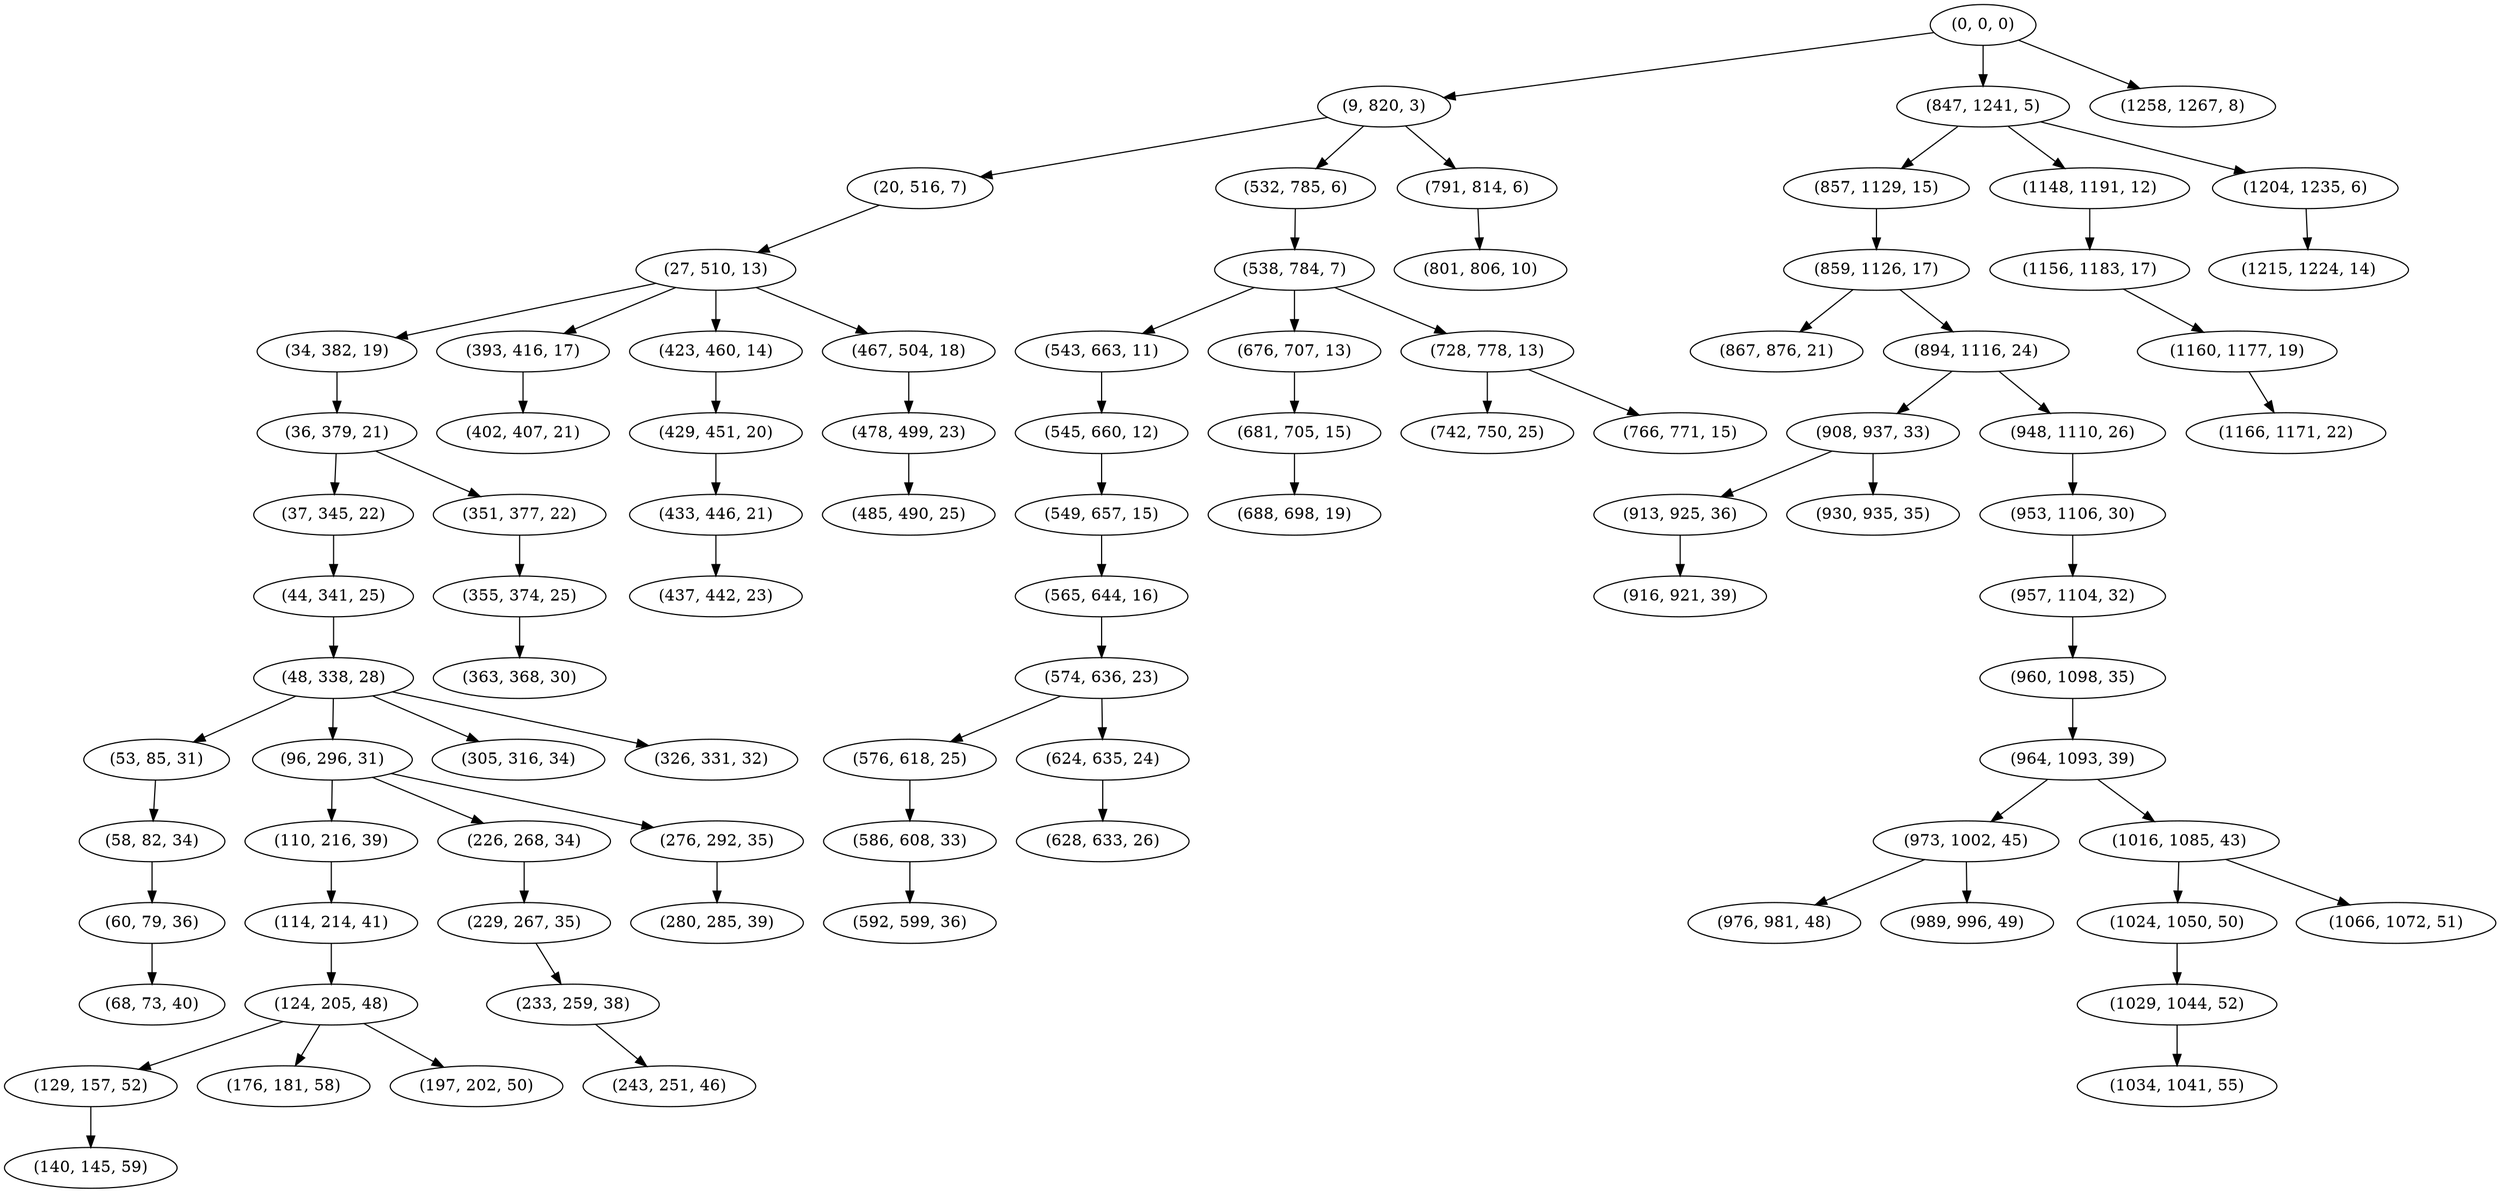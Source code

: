 digraph tree {
    "(0, 0, 0)";
    "(9, 820, 3)";
    "(20, 516, 7)";
    "(27, 510, 13)";
    "(34, 382, 19)";
    "(36, 379, 21)";
    "(37, 345, 22)";
    "(44, 341, 25)";
    "(48, 338, 28)";
    "(53, 85, 31)";
    "(58, 82, 34)";
    "(60, 79, 36)";
    "(68, 73, 40)";
    "(96, 296, 31)";
    "(110, 216, 39)";
    "(114, 214, 41)";
    "(124, 205, 48)";
    "(129, 157, 52)";
    "(140, 145, 59)";
    "(176, 181, 58)";
    "(197, 202, 50)";
    "(226, 268, 34)";
    "(229, 267, 35)";
    "(233, 259, 38)";
    "(243, 251, 46)";
    "(276, 292, 35)";
    "(280, 285, 39)";
    "(305, 316, 34)";
    "(326, 331, 32)";
    "(351, 377, 22)";
    "(355, 374, 25)";
    "(363, 368, 30)";
    "(393, 416, 17)";
    "(402, 407, 21)";
    "(423, 460, 14)";
    "(429, 451, 20)";
    "(433, 446, 21)";
    "(437, 442, 23)";
    "(467, 504, 18)";
    "(478, 499, 23)";
    "(485, 490, 25)";
    "(532, 785, 6)";
    "(538, 784, 7)";
    "(543, 663, 11)";
    "(545, 660, 12)";
    "(549, 657, 15)";
    "(565, 644, 16)";
    "(574, 636, 23)";
    "(576, 618, 25)";
    "(586, 608, 33)";
    "(592, 599, 36)";
    "(624, 635, 24)";
    "(628, 633, 26)";
    "(676, 707, 13)";
    "(681, 705, 15)";
    "(688, 698, 19)";
    "(728, 778, 13)";
    "(742, 750, 25)";
    "(766, 771, 15)";
    "(791, 814, 6)";
    "(801, 806, 10)";
    "(847, 1241, 5)";
    "(857, 1129, 15)";
    "(859, 1126, 17)";
    "(867, 876, 21)";
    "(894, 1116, 24)";
    "(908, 937, 33)";
    "(913, 925, 36)";
    "(916, 921, 39)";
    "(930, 935, 35)";
    "(948, 1110, 26)";
    "(953, 1106, 30)";
    "(957, 1104, 32)";
    "(960, 1098, 35)";
    "(964, 1093, 39)";
    "(973, 1002, 45)";
    "(976, 981, 48)";
    "(989, 996, 49)";
    "(1016, 1085, 43)";
    "(1024, 1050, 50)";
    "(1029, 1044, 52)";
    "(1034, 1041, 55)";
    "(1066, 1072, 51)";
    "(1148, 1191, 12)";
    "(1156, 1183, 17)";
    "(1160, 1177, 19)";
    "(1166, 1171, 22)";
    "(1204, 1235, 6)";
    "(1215, 1224, 14)";
    "(1258, 1267, 8)";
    "(0, 0, 0)" -> "(9, 820, 3)";
    "(0, 0, 0)" -> "(847, 1241, 5)";
    "(0, 0, 0)" -> "(1258, 1267, 8)";
    "(9, 820, 3)" -> "(20, 516, 7)";
    "(9, 820, 3)" -> "(532, 785, 6)";
    "(9, 820, 3)" -> "(791, 814, 6)";
    "(20, 516, 7)" -> "(27, 510, 13)";
    "(27, 510, 13)" -> "(34, 382, 19)";
    "(27, 510, 13)" -> "(393, 416, 17)";
    "(27, 510, 13)" -> "(423, 460, 14)";
    "(27, 510, 13)" -> "(467, 504, 18)";
    "(34, 382, 19)" -> "(36, 379, 21)";
    "(36, 379, 21)" -> "(37, 345, 22)";
    "(36, 379, 21)" -> "(351, 377, 22)";
    "(37, 345, 22)" -> "(44, 341, 25)";
    "(44, 341, 25)" -> "(48, 338, 28)";
    "(48, 338, 28)" -> "(53, 85, 31)";
    "(48, 338, 28)" -> "(96, 296, 31)";
    "(48, 338, 28)" -> "(305, 316, 34)";
    "(48, 338, 28)" -> "(326, 331, 32)";
    "(53, 85, 31)" -> "(58, 82, 34)";
    "(58, 82, 34)" -> "(60, 79, 36)";
    "(60, 79, 36)" -> "(68, 73, 40)";
    "(96, 296, 31)" -> "(110, 216, 39)";
    "(96, 296, 31)" -> "(226, 268, 34)";
    "(96, 296, 31)" -> "(276, 292, 35)";
    "(110, 216, 39)" -> "(114, 214, 41)";
    "(114, 214, 41)" -> "(124, 205, 48)";
    "(124, 205, 48)" -> "(129, 157, 52)";
    "(124, 205, 48)" -> "(176, 181, 58)";
    "(124, 205, 48)" -> "(197, 202, 50)";
    "(129, 157, 52)" -> "(140, 145, 59)";
    "(226, 268, 34)" -> "(229, 267, 35)";
    "(229, 267, 35)" -> "(233, 259, 38)";
    "(233, 259, 38)" -> "(243, 251, 46)";
    "(276, 292, 35)" -> "(280, 285, 39)";
    "(351, 377, 22)" -> "(355, 374, 25)";
    "(355, 374, 25)" -> "(363, 368, 30)";
    "(393, 416, 17)" -> "(402, 407, 21)";
    "(423, 460, 14)" -> "(429, 451, 20)";
    "(429, 451, 20)" -> "(433, 446, 21)";
    "(433, 446, 21)" -> "(437, 442, 23)";
    "(467, 504, 18)" -> "(478, 499, 23)";
    "(478, 499, 23)" -> "(485, 490, 25)";
    "(532, 785, 6)" -> "(538, 784, 7)";
    "(538, 784, 7)" -> "(543, 663, 11)";
    "(538, 784, 7)" -> "(676, 707, 13)";
    "(538, 784, 7)" -> "(728, 778, 13)";
    "(543, 663, 11)" -> "(545, 660, 12)";
    "(545, 660, 12)" -> "(549, 657, 15)";
    "(549, 657, 15)" -> "(565, 644, 16)";
    "(565, 644, 16)" -> "(574, 636, 23)";
    "(574, 636, 23)" -> "(576, 618, 25)";
    "(574, 636, 23)" -> "(624, 635, 24)";
    "(576, 618, 25)" -> "(586, 608, 33)";
    "(586, 608, 33)" -> "(592, 599, 36)";
    "(624, 635, 24)" -> "(628, 633, 26)";
    "(676, 707, 13)" -> "(681, 705, 15)";
    "(681, 705, 15)" -> "(688, 698, 19)";
    "(728, 778, 13)" -> "(742, 750, 25)";
    "(728, 778, 13)" -> "(766, 771, 15)";
    "(791, 814, 6)" -> "(801, 806, 10)";
    "(847, 1241, 5)" -> "(857, 1129, 15)";
    "(847, 1241, 5)" -> "(1148, 1191, 12)";
    "(847, 1241, 5)" -> "(1204, 1235, 6)";
    "(857, 1129, 15)" -> "(859, 1126, 17)";
    "(859, 1126, 17)" -> "(867, 876, 21)";
    "(859, 1126, 17)" -> "(894, 1116, 24)";
    "(894, 1116, 24)" -> "(908, 937, 33)";
    "(894, 1116, 24)" -> "(948, 1110, 26)";
    "(908, 937, 33)" -> "(913, 925, 36)";
    "(908, 937, 33)" -> "(930, 935, 35)";
    "(913, 925, 36)" -> "(916, 921, 39)";
    "(948, 1110, 26)" -> "(953, 1106, 30)";
    "(953, 1106, 30)" -> "(957, 1104, 32)";
    "(957, 1104, 32)" -> "(960, 1098, 35)";
    "(960, 1098, 35)" -> "(964, 1093, 39)";
    "(964, 1093, 39)" -> "(973, 1002, 45)";
    "(964, 1093, 39)" -> "(1016, 1085, 43)";
    "(973, 1002, 45)" -> "(976, 981, 48)";
    "(973, 1002, 45)" -> "(989, 996, 49)";
    "(1016, 1085, 43)" -> "(1024, 1050, 50)";
    "(1016, 1085, 43)" -> "(1066, 1072, 51)";
    "(1024, 1050, 50)" -> "(1029, 1044, 52)";
    "(1029, 1044, 52)" -> "(1034, 1041, 55)";
    "(1148, 1191, 12)" -> "(1156, 1183, 17)";
    "(1156, 1183, 17)" -> "(1160, 1177, 19)";
    "(1160, 1177, 19)" -> "(1166, 1171, 22)";
    "(1204, 1235, 6)" -> "(1215, 1224, 14)";
}
